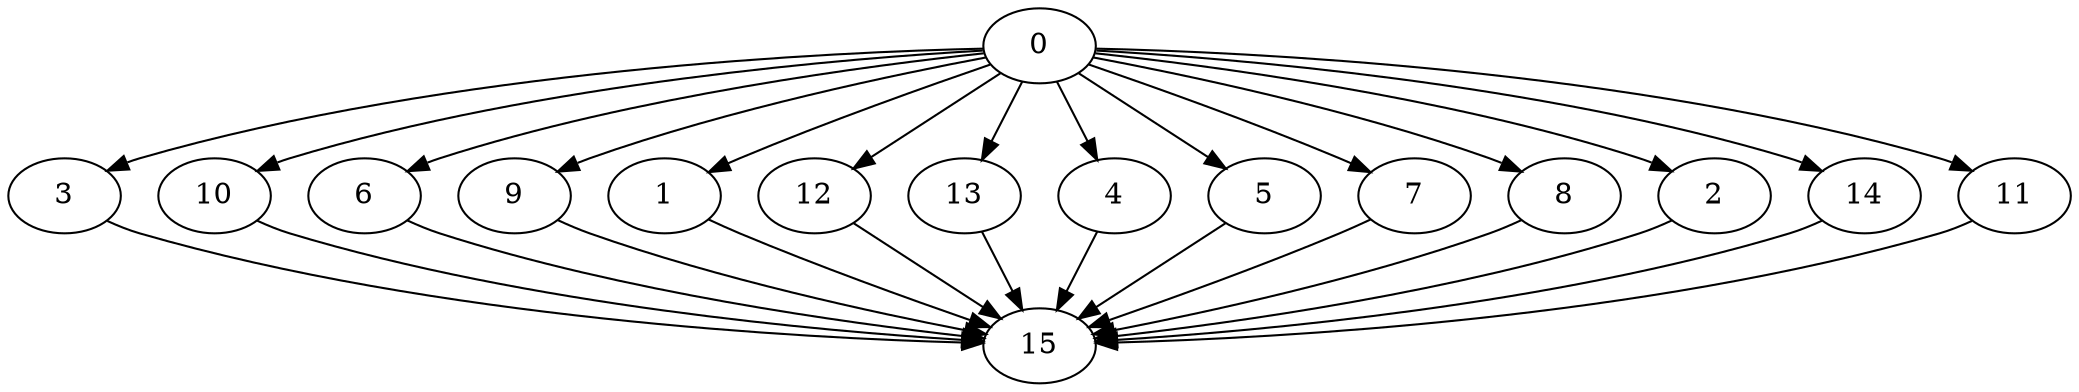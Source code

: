 digraph "Fork_Join_Nodes_16_CCR_10.02_WeightType_Random" {
	graph ["Duplicate states"=0,
		GraphType=F_J,
		"Max states in OPEN"=0,
		Modes="120000ms; topo-ordered tasks, ; Pruning: task equivalence, fixed order ready list, ; F-value: ; Optimisation: best schedule length (\
SL) optimisation on equal, ",
		NumberOfTasks=16,
		"Pruned using list schedule length"=3596853,
		"States removed from OPEN"=0,
		TargetSystem="Homogeneous-2",
		"Time to schedule (ms)"=9199,
		"Total idle time"=13,
		"Total schedule length"=57,
		"Total sequential time"=87,
		"Total states created"=22735739
	];
	0	["Finish time"=2,
		Processor=0,
		"Start time"=0,
		Weight=2];
	3	["Finish time"=39,
		Processor=1,
		"Start time"=31,
		Weight=8];
	0 -> 3	[Weight=22];
	10	["Finish time"=54,
		Processor=1,
		"Start time"=50,
		Weight=4];
	0 -> 10	[Weight=38];
	6	["Finish time"=22,
		Processor=1,
		"Start time"=17,
		Weight=5];
	0 -> 6	[Weight=11];
	9	["Finish time"=17,
		Processor=1,
		"Start time"=13,
		Weight=4];
	0 -> 9	[Weight=11];
	1	["Finish time"=31,
		Processor=1,
		"Start time"=22,
		Weight=9];
	0 -> 1	[Weight=16];
	12	["Finish time"=50,
		Processor=1,
		"Start time"=48,
		Weight=2];
	0 -> 12	[Weight=43];
	13	["Finish time"=11,
		Processor=0,
		"Start time"=2,
		Weight=9];
	0 -> 13	[Weight=54];
	4	["Finish time"=48,
		Processor=1,
		"Start time"=39,
		Weight=9];
	0 -> 4	[Weight=32];
	5	["Finish time"=19,
		Processor=0,
		"Start time"=11,
		Weight=8];
	0 -> 5	[Weight=49];
	7	["Finish time"=24,
		Processor=0,
		"Start time"=21,
		Weight=3];
	0 -> 7	[Weight=11];
	8	["Finish time"=21,
		Processor=0,
		"Start time"=19,
		Weight=2];
	0 -> 8	[Weight=49];
	2	["Finish time"=38,
		Processor=0,
		"Start time"=28,
		Weight=10];
	0 -> 2	[Weight=32];
	14	["Finish time"=28,
		Processor=0,
		"Start time"=24,
		Weight=4];
	0 -> 14	[Weight=27];
	11	["Finish time"=43,
		Processor=0,
		"Start time"=38,
		Weight=5];
	0 -> 11	[Weight=32];
	15	["Finish time"=57,
		Processor=1,
		"Start time"=54,
		Weight=3];
	3 -> 15	[Weight=54];
	10 -> 15	[Weight=54];
	6 -> 15	[Weight=49];
	9 -> 15	[Weight=49];
	1 -> 15	[Weight=38];
	12 -> 15	[Weight=38];
	13 -> 15	[Weight=27];
	4 -> 15	[Weight=22];
	5 -> 15	[Weight=22];
	7 -> 15	[Weight=27];
	8 -> 15	[Weight=27];
	2 -> 15	[Weight=11];
	14 -> 15	[Weight=16];
	11 -> 15	[Weight=11];
}
